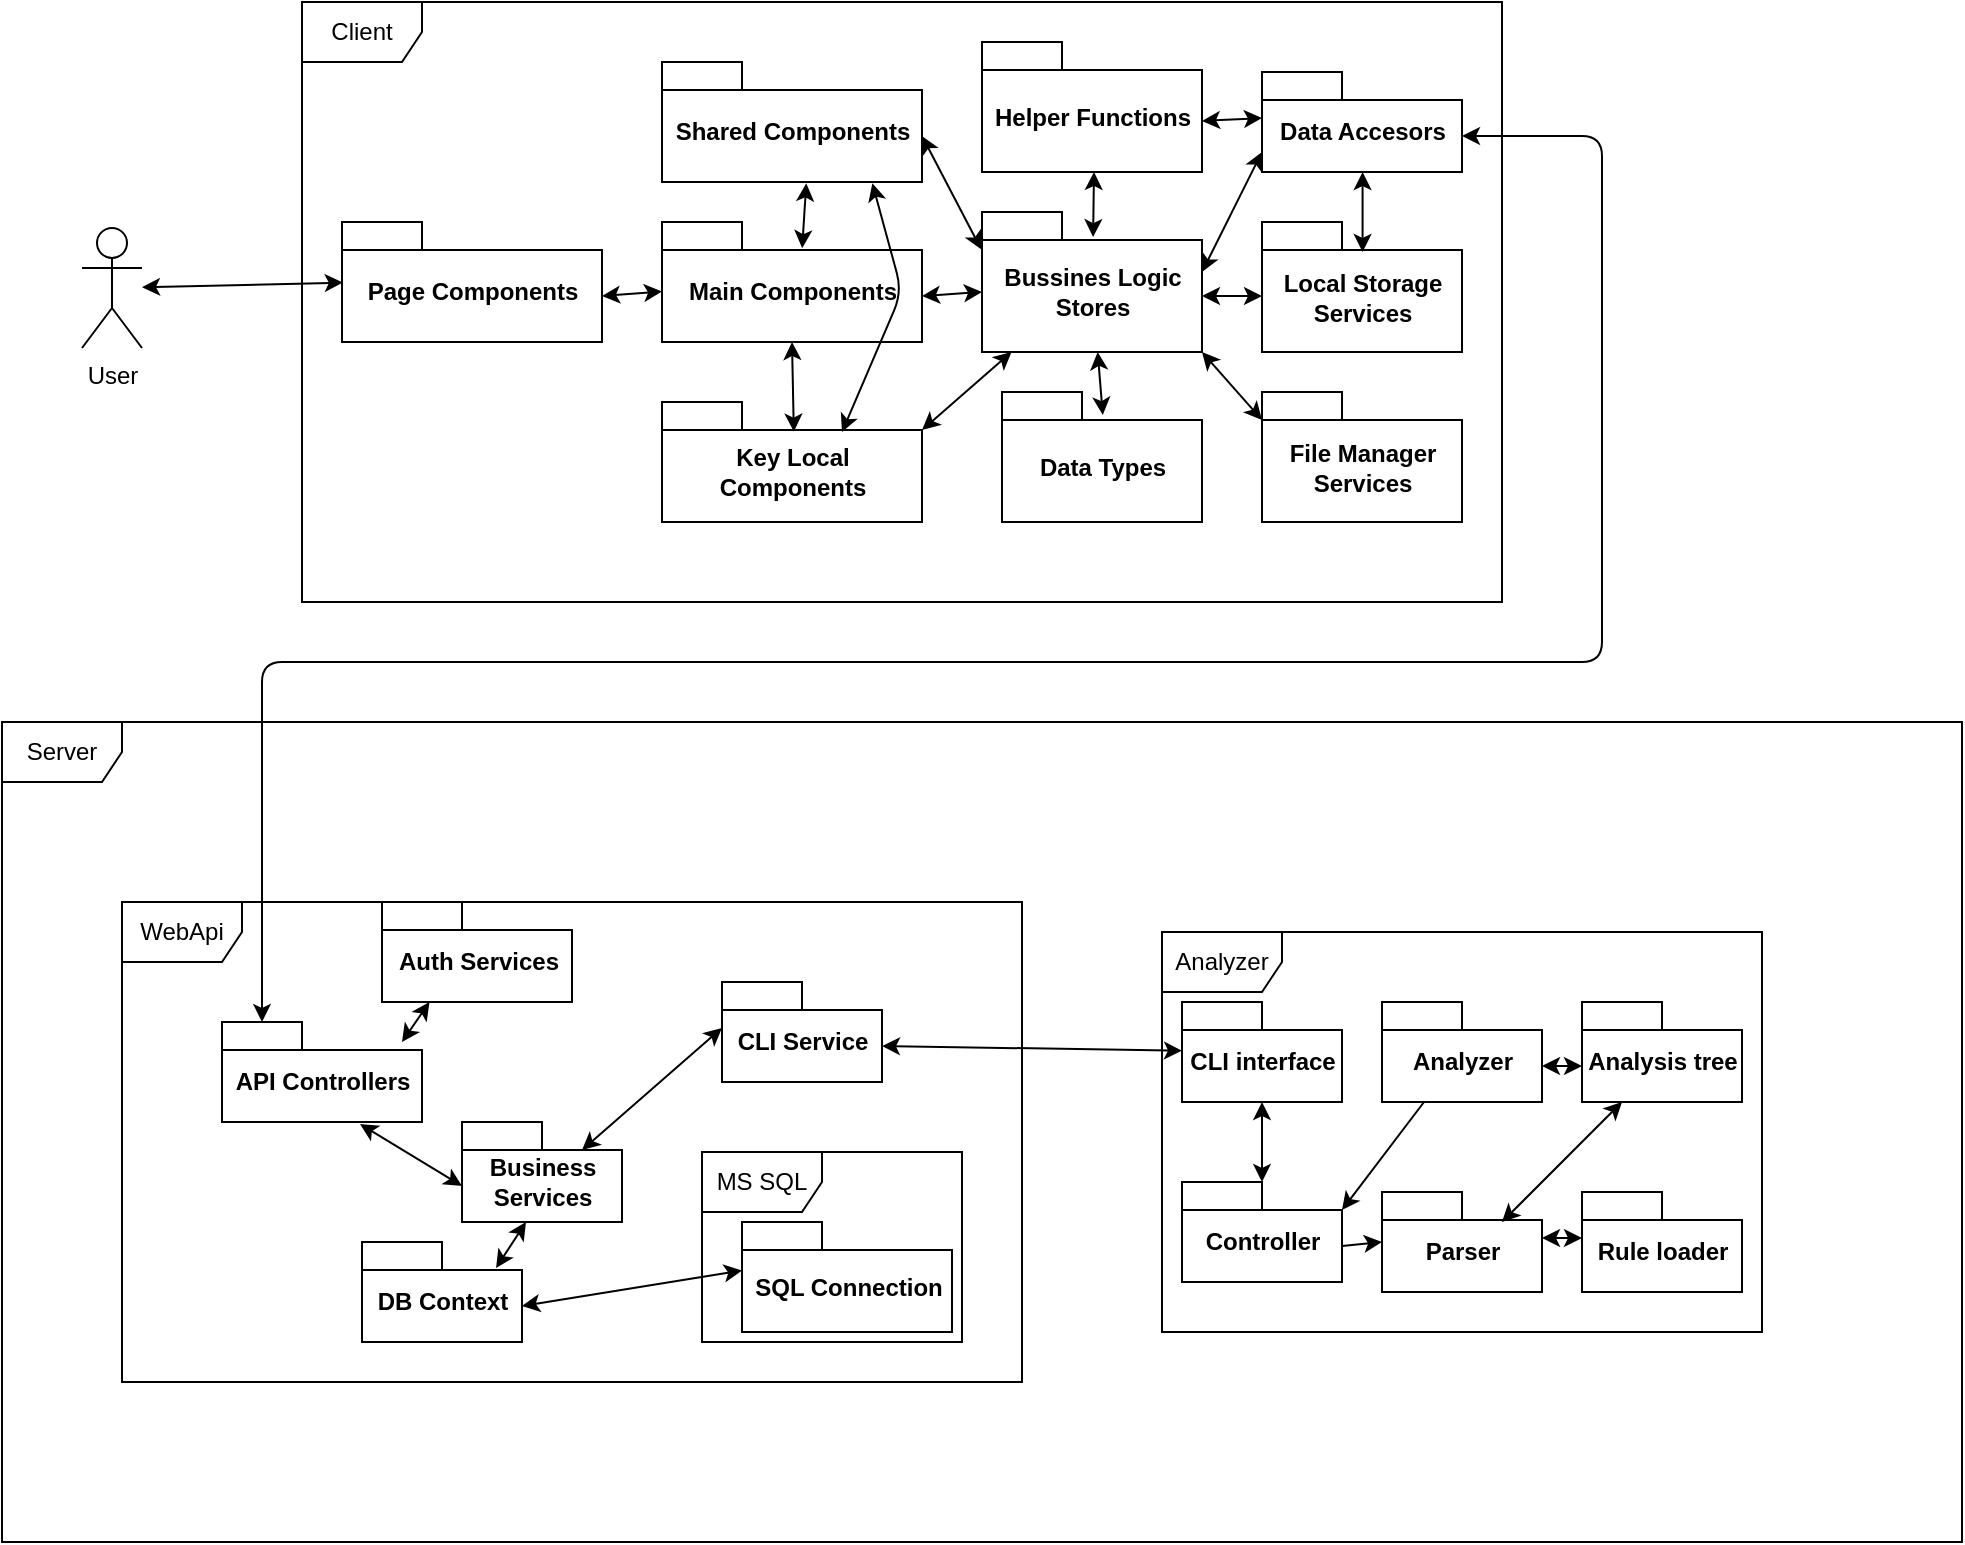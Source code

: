<mxfile version="19.0.0" type="device"><diagram id="LTccUv_rX1cCmHkAag06" name="Page-1"><mxGraphModel dx="1422" dy="1904" grid="1" gridSize="10" guides="1" tooltips="1" connect="1" arrows="1" fold="1" page="1" pageScale="1" pageWidth="850" pageHeight="1100" math="0" shadow="0"><root><mxCell id="0"/><mxCell id="1" parent="0"/><mxCell id="hijYNUA0aTNlwj546k5S-3" value="Server" style="shape=umlFrame;whiteSpace=wrap;html=1;" parent="1" vertex="1"><mxGeometry x="240" y="290" width="980" height="410" as="geometry"/></mxCell><mxCell id="hijYNUA0aTNlwj546k5S-2" value="WebApi" style="shape=umlFrame;whiteSpace=wrap;html=1;" parent="1" vertex="1"><mxGeometry x="300" y="380" width="450" height="240" as="geometry"/></mxCell><mxCell id="hijYNUA0aTNlwj546k5S-24" value="MS SQL" style="shape=umlFrame;whiteSpace=wrap;html=1;" parent="1" vertex="1"><mxGeometry x="590" y="505" width="130" height="95" as="geometry"/></mxCell><mxCell id="hijYNUA0aTNlwj546k5S-1" value="Analyzer" style="shape=umlFrame;whiteSpace=wrap;html=1;" parent="1" vertex="1"><mxGeometry x="820" y="395" width="300" height="200" as="geometry"/></mxCell><mxCell id="hijYNUA0aTNlwj546k5S-6" value="CLI interface" style="shape=folder;fontStyle=1;spacingTop=10;tabWidth=40;tabHeight=14;tabPosition=left;html=1;" parent="1" vertex="1"><mxGeometry x="830" y="430" width="80" height="50" as="geometry"/></mxCell><mxCell id="hijYNUA0aTNlwj546k5S-7" value="Controller" style="shape=folder;fontStyle=1;spacingTop=10;tabWidth=40;tabHeight=14;tabPosition=left;html=1;" parent="1" vertex="1"><mxGeometry x="830" y="520" width="80" height="50" as="geometry"/></mxCell><mxCell id="hijYNUA0aTNlwj546k5S-8" value="Parser" style="shape=folder;fontStyle=1;spacingTop=10;tabWidth=40;tabHeight=14;tabPosition=left;html=1;" parent="1" vertex="1"><mxGeometry x="930" y="525" width="80" height="50" as="geometry"/></mxCell><mxCell id="hijYNUA0aTNlwj546k5S-9" value="Rule loader" style="shape=folder;fontStyle=1;spacingTop=10;tabWidth=40;tabHeight=14;tabPosition=left;html=1;" parent="1" vertex="1"><mxGeometry x="1030" y="525" width="80" height="50" as="geometry"/></mxCell><mxCell id="hijYNUA0aTNlwj546k5S-10" value="Analysis tree" style="shape=folder;fontStyle=1;spacingTop=10;tabWidth=40;tabHeight=14;tabPosition=left;html=1;" parent="1" vertex="1"><mxGeometry x="1030" y="430" width="80" height="50" as="geometry"/></mxCell><mxCell id="hijYNUA0aTNlwj546k5S-11" value="Analyzer" style="shape=folder;fontStyle=1;spacingTop=10;tabWidth=40;tabHeight=14;tabPosition=left;html=1;" parent="1" vertex="1"><mxGeometry x="930" y="430" width="80" height="50" as="geometry"/></mxCell><mxCell id="hijYNUA0aTNlwj546k5S-12" value="" style="endArrow=classic;startArrow=classic;html=1;exitX=0;exitY=0;exitDx=40;exitDy=0;exitPerimeter=0;" parent="1" source="hijYNUA0aTNlwj546k5S-7" target="hijYNUA0aTNlwj546k5S-6" edge="1"><mxGeometry width="50" height="50" relative="1" as="geometry"><mxPoint x="870" y="650" as="sourcePoint"/><mxPoint x="920" y="600" as="targetPoint"/></mxGeometry></mxCell><mxCell id="hijYNUA0aTNlwj546k5S-13" value="" style="endArrow=classic;html=1;exitX=0;exitY=0;exitDx=80;exitDy=32;exitPerimeter=0;" parent="1" source="hijYNUA0aTNlwj546k5S-7" edge="1"><mxGeometry width="50" height="50" relative="1" as="geometry"><mxPoint x="890" y="700" as="sourcePoint"/><mxPoint x="930" y="550" as="targetPoint"/></mxGeometry></mxCell><mxCell id="hijYNUA0aTNlwj546k5S-15" value="" style="endArrow=classic;startArrow=classic;html=1;entryX=0;entryY=0;entryDx=0;entryDy=23;entryPerimeter=0;" parent="1" target="hijYNUA0aTNlwj546k5S-9" edge="1"><mxGeometry width="50" height="50" relative="1" as="geometry"><mxPoint x="1010" y="548" as="sourcePoint"/><mxPoint x="880" y="600" as="targetPoint"/></mxGeometry></mxCell><mxCell id="hijYNUA0aTNlwj546k5S-18" value="" style="endArrow=classic;startArrow=classic;html=1;exitX=0;exitY=0;exitDx=80;exitDy=32;exitPerimeter=0;entryX=0;entryY=0;entryDx=0;entryDy=32;entryPerimeter=0;" parent="1" source="hijYNUA0aTNlwj546k5S-11" target="hijYNUA0aTNlwj546k5S-10" edge="1"><mxGeometry width="50" height="50" relative="1" as="geometry"><mxPoint x="980" y="530" as="sourcePoint"/><mxPoint x="1030" y="480" as="targetPoint"/></mxGeometry></mxCell><mxCell id="hijYNUA0aTNlwj546k5S-19" value="" style="endArrow=classic;startArrow=classic;html=1;entryX=0.25;entryY=1;entryDx=0;entryDy=0;entryPerimeter=0;" parent="1" target="hijYNUA0aTNlwj546k5S-10" edge="1"><mxGeometry width="50" height="50" relative="1" as="geometry"><mxPoint x="990" y="540" as="sourcePoint"/><mxPoint x="1040" y="490" as="targetPoint"/></mxGeometry></mxCell><mxCell id="hijYNUA0aTNlwj546k5S-20" value="" style="endArrow=classic;html=1;entryX=0;entryY=0;entryDx=80;entryDy=14;entryPerimeter=0;" parent="1" source="hijYNUA0aTNlwj546k5S-11" target="hijYNUA0aTNlwj546k5S-7" edge="1"><mxGeometry width="50" height="50" relative="1" as="geometry"><mxPoint x="830" y="650" as="sourcePoint"/><mxPoint x="880" y="600" as="targetPoint"/></mxGeometry></mxCell><mxCell id="hijYNUA0aTNlwj546k5S-21" value="CLI Service" style="shape=folder;fontStyle=1;spacingTop=10;tabWidth=40;tabHeight=14;tabPosition=left;html=1;" parent="1" vertex="1"><mxGeometry x="600" y="420" width="80" height="50" as="geometry"/></mxCell><mxCell id="hijYNUA0aTNlwj546k5S-22" value="" style="endArrow=classic;startArrow=classic;html=1;exitX=0;exitY=0;exitDx=80;exitDy=32;exitPerimeter=0;" parent="1" source="hijYNUA0aTNlwj546k5S-21" target="hijYNUA0aTNlwj546k5S-6" edge="1"><mxGeometry width="50" height="50" relative="1" as="geometry"><mxPoint x="630" y="440" as="sourcePoint"/><mxPoint x="770" y="460" as="targetPoint"/></mxGeometry></mxCell><mxCell id="hijYNUA0aTNlwj546k5S-23" value="SQL Connection" style="shape=folder;fontStyle=1;spacingTop=10;tabWidth=40;tabHeight=14;tabPosition=left;html=1;" parent="1" vertex="1"><mxGeometry x="610" y="540" width="105" height="55" as="geometry"/></mxCell><mxCell id="hijYNUA0aTNlwj546k5S-25" value="DB Context" style="shape=folder;fontStyle=1;spacingTop=10;tabWidth=40;tabHeight=14;tabPosition=left;html=1;" parent="1" vertex="1"><mxGeometry x="420" y="550" width="80" height="50" as="geometry"/></mxCell><mxCell id="hijYNUA0aTNlwj546k5S-26" value="Business&lt;br&gt;Services" style="shape=folder;fontStyle=1;spacingTop=10;tabWidth=40;tabHeight=14;tabPosition=left;html=1;" parent="1" vertex="1"><mxGeometry x="470" y="490" width="80" height="50" as="geometry"/></mxCell><mxCell id="hijYNUA0aTNlwj546k5S-27" value="API Controllers" style="shape=folder;fontStyle=1;spacingTop=10;tabWidth=40;tabHeight=14;tabPosition=left;html=1;" parent="1" vertex="1"><mxGeometry x="350" y="440" width="100" height="50" as="geometry"/></mxCell><mxCell id="hijYNUA0aTNlwj546k5S-29" value="Auth Services" style="shape=folder;fontStyle=1;spacingTop=10;tabWidth=40;tabHeight=14;tabPosition=left;html=1;" parent="1" vertex="1"><mxGeometry x="430" y="380" width="95" height="50" as="geometry"/></mxCell><mxCell id="hijYNUA0aTNlwj546k5S-30" value="" style="endArrow=classic;startArrow=classic;html=1;entryX=0;entryY=0;entryDx=0;entryDy=23;entryPerimeter=0;exitX=0;exitY=0;exitDx=60;exitDy=14;exitPerimeter=0;" parent="1" source="hijYNUA0aTNlwj546k5S-26" target="hijYNUA0aTNlwj546k5S-21" edge="1"><mxGeometry width="50" height="50" relative="1" as="geometry"><mxPoint x="520" y="490" as="sourcePoint"/><mxPoint x="570" y="440" as="targetPoint"/></mxGeometry></mxCell><mxCell id="hijYNUA0aTNlwj546k5S-31" value="" style="endArrow=classic;startArrow=classic;html=1;entryX=0.25;entryY=1;entryDx=0;entryDy=0;entryPerimeter=0;" parent="1" target="hijYNUA0aTNlwj546k5S-29" edge="1"><mxGeometry width="50" height="50" relative="1" as="geometry"><mxPoint x="440" y="450" as="sourcePoint"/><mxPoint x="610" y="453.0" as="targetPoint"/></mxGeometry></mxCell><mxCell id="hijYNUA0aTNlwj546k5S-32" value="" style="endArrow=classic;startArrow=classic;html=1;entryX=0.69;entryY=1.02;entryDx=0;entryDy=0;entryPerimeter=0;exitX=0;exitY=0;exitDx=0;exitDy=32;exitPerimeter=0;" parent="1" source="hijYNUA0aTNlwj546k5S-26" target="hijYNUA0aTNlwj546k5S-27" edge="1"><mxGeometry width="50" height="50" relative="1" as="geometry"><mxPoint x="385" y="524.0" as="sourcePoint"/><mxPoint x="495" y="525.0" as="targetPoint"/></mxGeometry></mxCell><mxCell id="hijYNUA0aTNlwj546k5S-34" value="" style="endArrow=classic;startArrow=classic;html=1;entryX=0.4;entryY=1;entryDx=0;entryDy=0;entryPerimeter=0;exitX=0.838;exitY=0.26;exitDx=0;exitDy=0;exitPerimeter=0;" parent="1" source="hijYNUA0aTNlwj546k5S-25" target="hijYNUA0aTNlwj546k5S-26" edge="1"><mxGeometry width="50" height="50" relative="1" as="geometry"><mxPoint x="425" y="553.3" as="sourcePoint"/><mxPoint x="470" y="554.2" as="targetPoint"/></mxGeometry></mxCell><mxCell id="hijYNUA0aTNlwj546k5S-35" value="" style="endArrow=classic;startArrow=classic;html=1;exitX=0;exitY=0;exitDx=80;exitDy=32;exitPerimeter=0;entryX=0;entryY=0;entryDx=0;entryDy=24.25;entryPerimeter=0;" parent="1" source="hijYNUA0aTNlwj546k5S-25" target="hijYNUA0aTNlwj546k5S-23" edge="1"><mxGeometry width="50" height="50" relative="1" as="geometry"><mxPoint x="435" y="563.3" as="sourcePoint"/><mxPoint x="590" y="559" as="targetPoint"/></mxGeometry></mxCell><mxCell id="hijYNUA0aTNlwj546k5S-62" value="" style="endArrow=classic;startArrow=classic;html=1;entryX=0;entryY=0;entryDx=20;entryDy=0;entryPerimeter=0;exitX=0;exitY=0;exitDx=100;exitDy=32;exitPerimeter=0;" parent="1" target="hijYNUA0aTNlwj546k5S-27" edge="1" source="hijYNUA0aTNlwj546k5S-36"><mxGeometry width="50" height="50" relative="1" as="geometry"><mxPoint x="1040" y="230" as="sourcePoint"/><mxPoint x="210" y="430" as="targetPoint"/><Array as="points"><mxPoint x="1040" y="-3"/><mxPoint x="1040" y="260"/><mxPoint x="370" y="260"/></Array></mxGeometry></mxCell><mxCell id="0EHIKAWrjUqs7uN-qHVT-1" value="" style="group" vertex="1" connectable="0" parent="1"><mxGeometry x="280" y="-70" width="710" height="300" as="geometry"/></mxCell><mxCell id="hijYNUA0aTNlwj546k5S-4" value="Client" style="shape=umlFrame;whiteSpace=wrap;html=1;" parent="0EHIKAWrjUqs7uN-qHVT-1" vertex="1"><mxGeometry x="110" width="600" height="300" as="geometry"/></mxCell><mxCell id="hijYNUA0aTNlwj546k5S-36" value="Data Accesors" style="shape=folder;fontStyle=1;spacingTop=10;tabWidth=40;tabHeight=14;tabPosition=left;html=1;" parent="0EHIKAWrjUqs7uN-qHVT-1" vertex="1"><mxGeometry x="590" y="35" width="100" height="50" as="geometry"/></mxCell><mxCell id="hijYNUA0aTNlwj546k5S-37" value="Bussines Logic&lt;br&gt;Stores" style="shape=folder;fontStyle=1;spacingTop=10;tabWidth=40;tabHeight=14;tabPosition=left;html=1;" parent="0EHIKAWrjUqs7uN-qHVT-1" vertex="1"><mxGeometry x="450" y="105" width="110" height="70" as="geometry"/></mxCell><mxCell id="hijYNUA0aTNlwj546k5S-38" value="Local Storage&lt;br&gt;Services" style="shape=folder;fontStyle=1;spacingTop=10;tabWidth=40;tabHeight=14;tabPosition=left;html=1;" parent="0EHIKAWrjUqs7uN-qHVT-1" vertex="1"><mxGeometry x="590" y="110" width="100" height="65" as="geometry"/></mxCell><mxCell id="hijYNUA0aTNlwj546k5S-39" value="File Manager&lt;br&gt;Services" style="shape=folder;fontStyle=1;spacingTop=10;tabWidth=40;tabHeight=14;tabPosition=left;html=1;" parent="0EHIKAWrjUqs7uN-qHVT-1" vertex="1"><mxGeometry x="590" y="195" width="100" height="65" as="geometry"/></mxCell><mxCell id="hijYNUA0aTNlwj546k5S-40" value="Data Types" style="shape=folder;fontStyle=1;spacingTop=10;tabWidth=40;tabHeight=14;tabPosition=left;html=1;" parent="0EHIKAWrjUqs7uN-qHVT-1" vertex="1"><mxGeometry x="460" y="195" width="100" height="65" as="geometry"/></mxCell><mxCell id="hijYNUA0aTNlwj546k5S-41" value="Helper Functions" style="shape=folder;fontStyle=1;spacingTop=10;tabWidth=40;tabHeight=14;tabPosition=left;html=1;" parent="0EHIKAWrjUqs7uN-qHVT-1" vertex="1"><mxGeometry x="450" y="20" width="110" height="65" as="geometry"/></mxCell><mxCell id="hijYNUA0aTNlwj546k5S-42" value="Shared Components" style="shape=folder;fontStyle=1;spacingTop=10;tabWidth=40;tabHeight=14;tabPosition=left;html=1;" parent="0EHIKAWrjUqs7uN-qHVT-1" vertex="1"><mxGeometry x="290" y="30" width="130" height="60" as="geometry"/></mxCell><mxCell id="hijYNUA0aTNlwj546k5S-43" value="Key Local&lt;br&gt;Components" style="shape=folder;fontStyle=1;spacingTop=10;tabWidth=40;tabHeight=14;tabPosition=left;html=1;" parent="0EHIKAWrjUqs7uN-qHVT-1" vertex="1"><mxGeometry x="290" y="200" width="130" height="60" as="geometry"/></mxCell><mxCell id="hijYNUA0aTNlwj546k5S-44" value="Main Components" style="shape=folder;fontStyle=1;spacingTop=10;tabWidth=40;tabHeight=14;tabPosition=left;html=1;" parent="0EHIKAWrjUqs7uN-qHVT-1" vertex="1"><mxGeometry x="290" y="110" width="130" height="60" as="geometry"/></mxCell><mxCell id="hijYNUA0aTNlwj546k5S-45" value="Page Components" style="shape=folder;fontStyle=1;spacingTop=10;tabWidth=40;tabHeight=14;tabPosition=left;html=1;" parent="0EHIKAWrjUqs7uN-qHVT-1" vertex="1"><mxGeometry x="130" y="110" width="130" height="60" as="geometry"/></mxCell><mxCell id="hijYNUA0aTNlwj546k5S-46" value="User" style="shape=umlActor;verticalLabelPosition=bottom;verticalAlign=top;html=1;" parent="0EHIKAWrjUqs7uN-qHVT-1" vertex="1"><mxGeometry y="113" width="30" height="60" as="geometry"/></mxCell><mxCell id="hijYNUA0aTNlwj546k5S-47" value="" style="endArrow=classic;startArrow=classic;html=1;entryX=0.003;entryY=0.505;entryDx=0;entryDy=0;entryPerimeter=0;" parent="0EHIKAWrjUqs7uN-qHVT-1" source="hijYNUA0aTNlwj546k5S-46" target="hijYNUA0aTNlwj546k5S-45" edge="1"><mxGeometry width="50" height="50" relative="1" as="geometry"><mxPoint x="50" y="210" as="sourcePoint"/><mxPoint x="100" y="160" as="targetPoint"/></mxGeometry></mxCell><mxCell id="hijYNUA0aTNlwj546k5S-48" value="" style="endArrow=classic;startArrow=classic;html=1;exitX=0.809;exitY=1.011;exitDx=0;exitDy=0;exitPerimeter=0;" parent="0EHIKAWrjUqs7uN-qHVT-1" source="hijYNUA0aTNlwj546k5S-42" edge="1"><mxGeometry width="50" height="50" relative="1" as="geometry"><mxPoint x="420" y="70" as="sourcePoint"/><mxPoint x="380" y="215" as="targetPoint"/><Array as="points"><mxPoint x="410" y="145"/></Array></mxGeometry></mxCell><mxCell id="hijYNUA0aTNlwj546k5S-49" value="" style="endArrow=classic;startArrow=classic;html=1;entryX=0.555;entryY=1.011;entryDx=0;entryDy=0;entryPerimeter=0;exitX=0.539;exitY=0.218;exitDx=0;exitDy=0;exitPerimeter=0;" parent="0EHIKAWrjUqs7uN-qHVT-1" source="hijYNUA0aTNlwj546k5S-44" target="hijYNUA0aTNlwj546k5S-42" edge="1"><mxGeometry width="50" height="50" relative="1" as="geometry"><mxPoint x="60" y="435" as="sourcePoint"/><mxPoint x="110" y="385" as="targetPoint"/></mxGeometry></mxCell><mxCell id="hijYNUA0aTNlwj546k5S-50" value="" style="endArrow=classic;startArrow=classic;html=1;entryX=0.507;entryY=0.247;entryDx=0;entryDy=0;entryPerimeter=0;exitX=0.5;exitY=1;exitDx=0;exitDy=0;exitPerimeter=0;" parent="0EHIKAWrjUqs7uN-qHVT-1" source="hijYNUA0aTNlwj546k5S-44" target="hijYNUA0aTNlwj546k5S-43" edge="1"><mxGeometry width="50" height="50" relative="1" as="geometry"><mxPoint x="70" y="445" as="sourcePoint"/><mxPoint x="120" y="395" as="targetPoint"/></mxGeometry></mxCell><mxCell id="hijYNUA0aTNlwj546k5S-51" value="" style="endArrow=classic;startArrow=classic;html=1;exitX=0;exitY=0;exitDx=130;exitDy=37;exitPerimeter=0;" parent="0EHIKAWrjUqs7uN-qHVT-1" source="hijYNUA0aTNlwj546k5S-45" target="hijYNUA0aTNlwj546k5S-44" edge="1"><mxGeometry width="50" height="50" relative="1" as="geometry"><mxPoint x="210" y="245" as="sourcePoint"/><mxPoint x="260" y="195" as="targetPoint"/></mxGeometry></mxCell><mxCell id="hijYNUA0aTNlwj546k5S-52" value="" style="endArrow=classic;startArrow=classic;html=1;exitX=0;exitY=0;exitDx=130;exitDy=37;exitPerimeter=0;" parent="0EHIKAWrjUqs7uN-qHVT-1" source="hijYNUA0aTNlwj546k5S-44" edge="1"><mxGeometry width="50" height="50" relative="1" as="geometry"><mxPoint x="420" y="155" as="sourcePoint"/><mxPoint x="450" y="145" as="targetPoint"/></mxGeometry></mxCell><mxCell id="hijYNUA0aTNlwj546k5S-53" value="" style="endArrow=classic;startArrow=classic;html=1;exitX=0;exitY=0;exitDx=130;exitDy=14;exitPerimeter=0;" parent="0EHIKAWrjUqs7uN-qHVT-1" source="hijYNUA0aTNlwj546k5S-43" target="hijYNUA0aTNlwj546k5S-37" edge="1"><mxGeometry width="50" height="50" relative="1" as="geometry"><mxPoint x="385" y="223" as="sourcePoint"/><mxPoint x="435" y="173" as="targetPoint"/></mxGeometry></mxCell><mxCell id="hijYNUA0aTNlwj546k5S-54" value="" style="endArrow=classic;startArrow=classic;html=1;exitX=0;exitY=0;exitDx=130;exitDy=37;exitPerimeter=0;entryX=-0.003;entryY=0.268;entryDx=0;entryDy=0;entryPerimeter=0;" parent="0EHIKAWrjUqs7uN-qHVT-1" source="hijYNUA0aTNlwj546k5S-42" target="hijYNUA0aTNlwj546k5S-37" edge="1"><mxGeometry width="50" height="50" relative="1" as="geometry"><mxPoint x="430" y="157" as="sourcePoint"/><mxPoint x="460" y="155" as="targetPoint"/></mxGeometry></mxCell><mxCell id="hijYNUA0aTNlwj546k5S-55" value="" style="endArrow=classic;startArrow=classic;html=1;entryX=0.505;entryY=0.179;entryDx=0;entryDy=0;entryPerimeter=0;" parent="0EHIKAWrjUqs7uN-qHVT-1" target="hijYNUA0aTNlwj546k5S-37" edge="1"><mxGeometry width="50" height="50" relative="1" as="geometry"><mxPoint x="506" y="85" as="sourcePoint"/><mxPoint x="459.67" y="133.76" as="targetPoint"/></mxGeometry></mxCell><mxCell id="hijYNUA0aTNlwj546k5S-56" value="" style="endArrow=classic;startArrow=classic;html=1;exitX=0.504;exitY=0.177;exitDx=0;exitDy=0;exitPerimeter=0;" parent="0EHIKAWrjUqs7uN-qHVT-1" source="hijYNUA0aTNlwj546k5S-40" target="hijYNUA0aTNlwj546k5S-37" edge="1"><mxGeometry width="50" height="50" relative="1" as="geometry"><mxPoint x="516.0" y="95" as="sourcePoint"/><mxPoint x="515.55" y="127.53" as="targetPoint"/></mxGeometry></mxCell><mxCell id="hijYNUA0aTNlwj546k5S-57" value="" style="endArrow=classic;startArrow=classic;html=1;" parent="0EHIKAWrjUqs7uN-qHVT-1" edge="1"><mxGeometry width="50" height="50" relative="1" as="geometry"><mxPoint x="560" y="135" as="sourcePoint"/><mxPoint x="590" y="75" as="targetPoint"/></mxGeometry></mxCell><mxCell id="hijYNUA0aTNlwj546k5S-58" value="" style="endArrow=classic;startArrow=classic;html=1;entryX=0;entryY=0;entryDx=0;entryDy=23;entryPerimeter=0;exitX=0;exitY=0;exitDx=110;exitDy=39.5;exitPerimeter=0;" parent="0EHIKAWrjUqs7uN-qHVT-1" source="hijYNUA0aTNlwj546k5S-41" target="hijYNUA0aTNlwj546k5S-36" edge="1"><mxGeometry width="50" height="50" relative="1" as="geometry"><mxPoint x="560" y="65" as="sourcePoint"/><mxPoint x="600" y="68.0" as="targetPoint"/></mxGeometry></mxCell><mxCell id="hijYNUA0aTNlwj546k5S-59" value="" style="endArrow=classic;startArrow=classic;html=1;exitX=0;exitY=0;exitDx=110;exitDy=42;exitPerimeter=0;" parent="0EHIKAWrjUqs7uN-qHVT-1" source="hijYNUA0aTNlwj546k5S-37" edge="1"><mxGeometry width="50" height="50" relative="1" as="geometry"><mxPoint x="570" y="69.5" as="sourcePoint"/><mxPoint x="590" y="147" as="targetPoint"/></mxGeometry></mxCell><mxCell id="hijYNUA0aTNlwj546k5S-60" value="" style="endArrow=classic;startArrow=classic;html=1;" parent="0EHIKAWrjUqs7uN-qHVT-1" edge="1"><mxGeometry width="50" height="50" relative="1" as="geometry"><mxPoint x="640.29" y="85" as="sourcePoint"/><mxPoint x="640.29" y="125" as="targetPoint"/></mxGeometry></mxCell><mxCell id="hijYNUA0aTNlwj546k5S-61" value="" style="endArrow=classic;startArrow=classic;html=1;entryX=0;entryY=0;entryDx=0;entryDy=14;entryPerimeter=0;exitX=0;exitY=0;exitDx=110;exitDy=70;exitPerimeter=0;" parent="0EHIKAWrjUqs7uN-qHVT-1" source="hijYNUA0aTNlwj546k5S-37" target="hijYNUA0aTNlwj546k5S-39" edge="1"><mxGeometry width="50" height="50" relative="1" as="geometry"><mxPoint x="640" y="95" as="sourcePoint"/><mxPoint x="640" y="135" as="targetPoint"/></mxGeometry></mxCell></root></mxGraphModel></diagram></mxfile>
